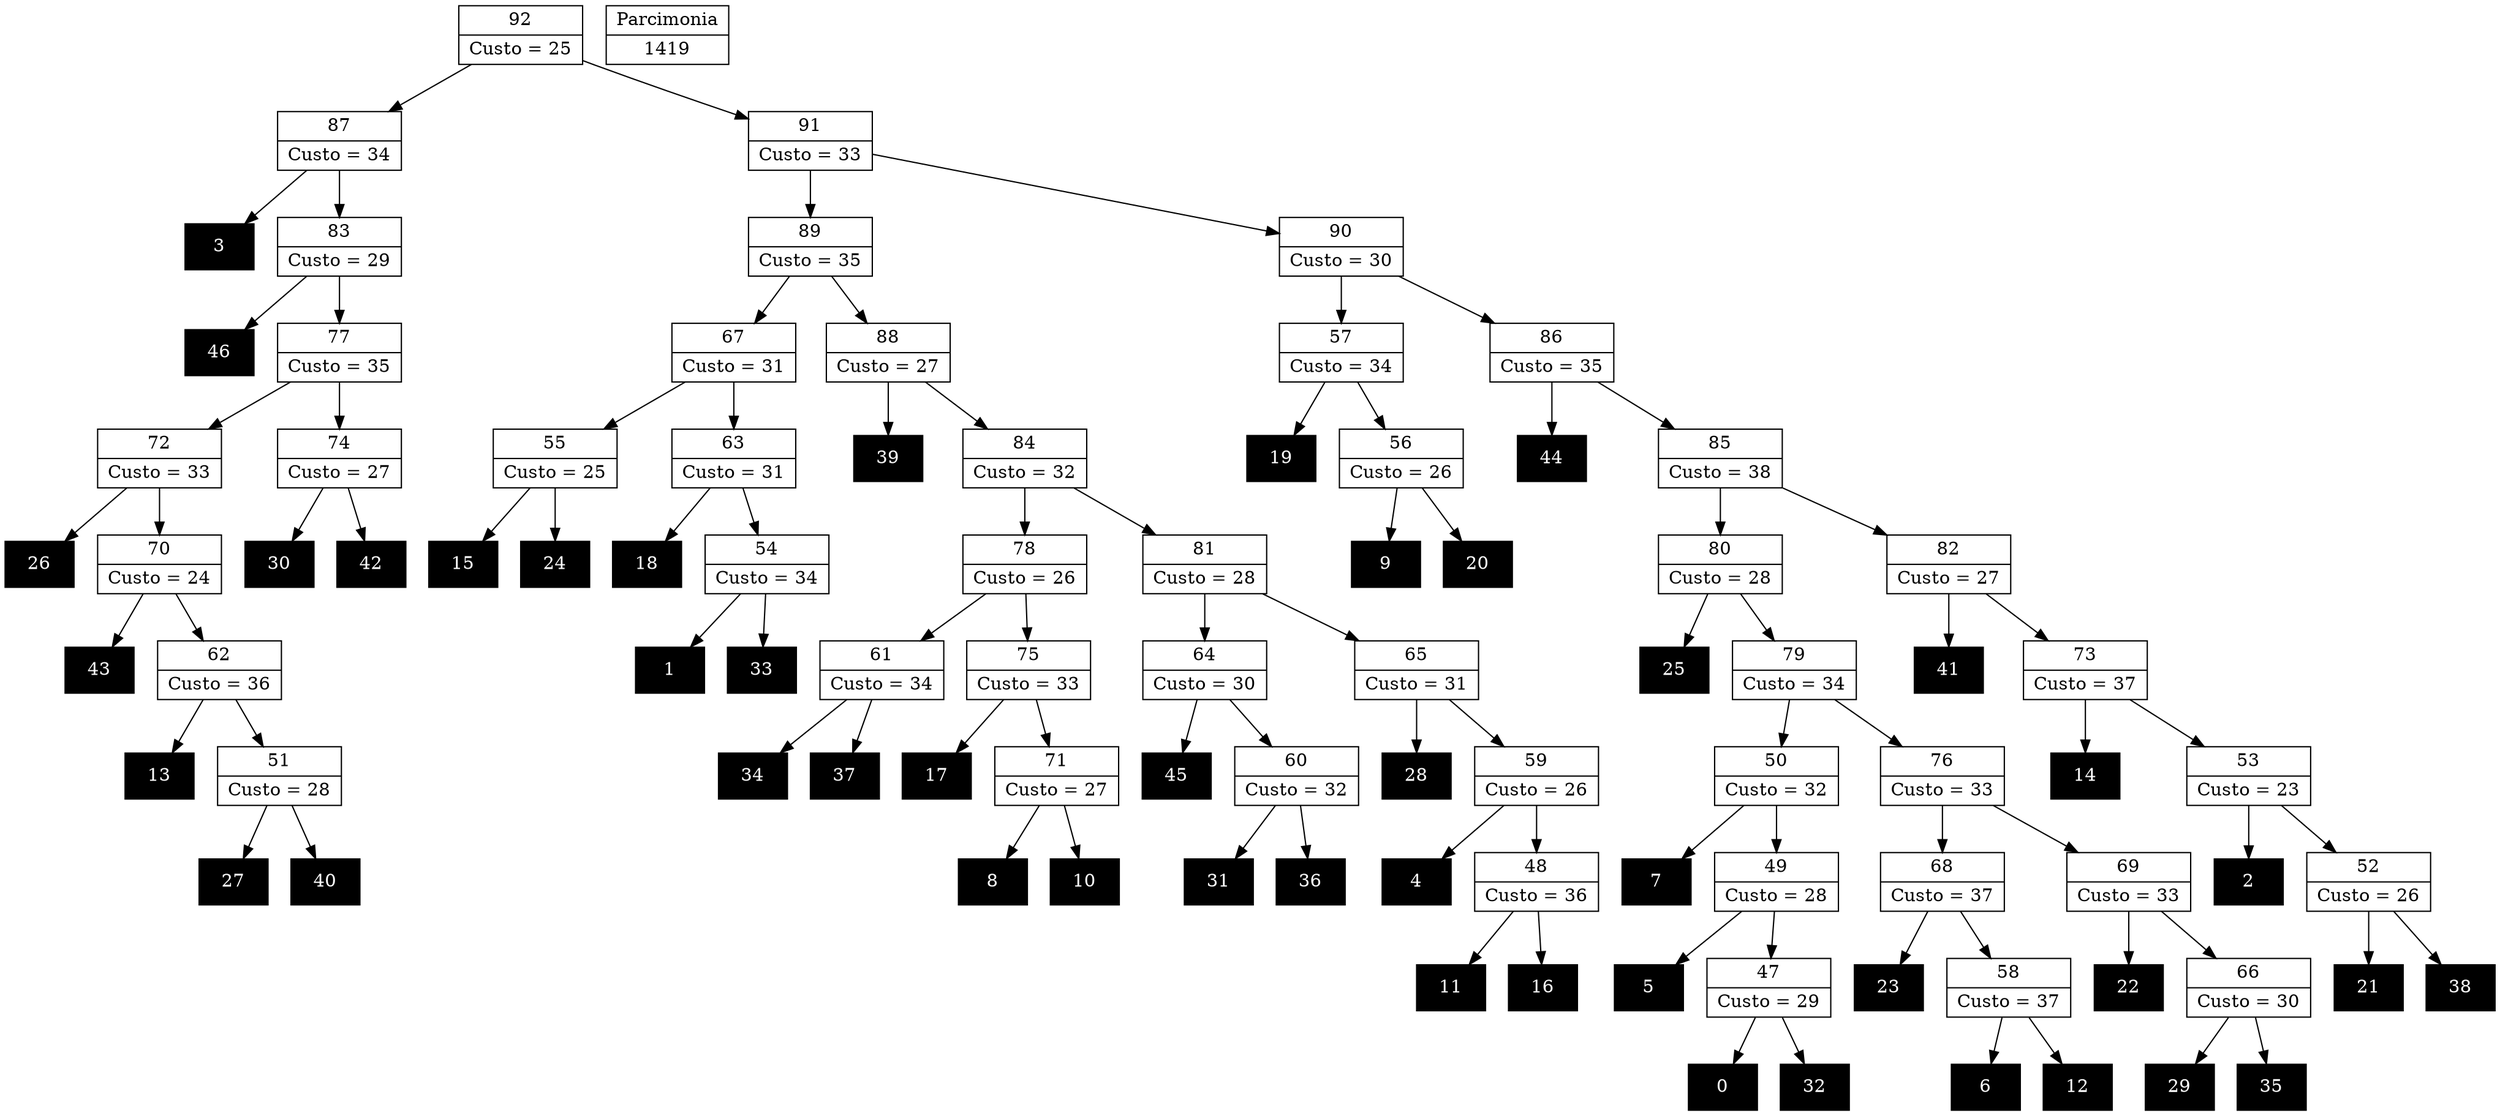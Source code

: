 Digraph G {
0 [shape="record", label="{0}",style=filled, color=black, fontcolor=white,fontsize=14, height=0.5]
1 [shape="record", label="{1}",style=filled, color=black, fontcolor=white,fontsize=14, height=0.5]
2 [shape="record", label="{2}",style=filled, color=black, fontcolor=white,fontsize=14, height=0.5]
3 [shape="record", label="{3}",style=filled, color=black, fontcolor=white,fontsize=14, height=0.5]
4 [shape="record", label="{4}",style=filled, color=black, fontcolor=white,fontsize=14, height=0.5]
5 [shape="record", label="{5}",style=filled, color=black, fontcolor=white,fontsize=14, height=0.5]
6 [shape="record", label="{6}",style=filled, color=black, fontcolor=white,fontsize=14, height=0.5]
7 [shape="record", label="{7}",style=filled, color=black, fontcolor=white,fontsize=14, height=0.5]
8 [shape="record", label="{8}",style=filled, color=black, fontcolor=white,fontsize=14, height=0.5]
9 [shape="record", label="{9}",style=filled, color=black, fontcolor=white,fontsize=14, height=0.5]
10 [shape="record", label="{10}",style=filled, color=black, fontcolor=white,fontsize=14, height=0.5]
11 [shape="record", label="{11}",style=filled, color=black, fontcolor=white,fontsize=14, height=0.5]
12 [shape="record", label="{12}",style=filled, color=black, fontcolor=white,fontsize=14, height=0.5]
13 [shape="record", label="{13}",style=filled, color=black, fontcolor=white,fontsize=14, height=0.5]
14 [shape="record", label="{14}",style=filled, color=black, fontcolor=white,fontsize=14, height=0.5]
15 [shape="record", label="{15}",style=filled, color=black, fontcolor=white,fontsize=14, height=0.5]
16 [shape="record", label="{16}",style=filled, color=black, fontcolor=white,fontsize=14, height=0.5]
17 [shape="record", label="{17}",style=filled, color=black, fontcolor=white,fontsize=14, height=0.5]
18 [shape="record", label="{18}",style=filled, color=black, fontcolor=white,fontsize=14, height=0.5]
19 [shape="record", label="{19}",style=filled, color=black, fontcolor=white,fontsize=14, height=0.5]
20 [shape="record", label="{20}",style=filled, color=black, fontcolor=white,fontsize=14, height=0.5]
21 [shape="record", label="{21}",style=filled, color=black, fontcolor=white,fontsize=14, height=0.5]
22 [shape="record", label="{22}",style=filled, color=black, fontcolor=white,fontsize=14, height=0.5]
23 [shape="record", label="{23}",style=filled, color=black, fontcolor=white,fontsize=14, height=0.5]
24 [shape="record", label="{24}",style=filled, color=black, fontcolor=white,fontsize=14, height=0.5]
25 [shape="record", label="{25}",style=filled, color=black, fontcolor=white,fontsize=14, height=0.5]
26 [shape="record", label="{26}",style=filled, color=black, fontcolor=white,fontsize=14, height=0.5]
27 [shape="record", label="{27}",style=filled, color=black, fontcolor=white,fontsize=14, height=0.5]
28 [shape="record", label="{28}",style=filled, color=black, fontcolor=white,fontsize=14, height=0.5]
29 [shape="record", label="{29}",style=filled, color=black, fontcolor=white,fontsize=14, height=0.5]
30 [shape="record", label="{30}",style=filled, color=black, fontcolor=white,fontsize=14, height=0.5]
31 [shape="record", label="{31}",style=filled, color=black, fontcolor=white,fontsize=14, height=0.5]
32 [shape="record", label="{32}",style=filled, color=black, fontcolor=white,fontsize=14, height=0.5]
33 [shape="record", label="{33}",style=filled, color=black, fontcolor=white,fontsize=14, height=0.5]
34 [shape="record", label="{34}",style=filled, color=black, fontcolor=white,fontsize=14, height=0.5]
35 [shape="record", label="{35}",style=filled, color=black, fontcolor=white,fontsize=14, height=0.5]
36 [shape="record", label="{36}",style=filled, color=black, fontcolor=white,fontsize=14, height=0.5]
37 [shape="record", label="{37}",style=filled, color=black, fontcolor=white,fontsize=14, height=0.5]
38 [shape="record", label="{38}",style=filled, color=black, fontcolor=white,fontsize=14, height=0.5]
39 [shape="record", label="{39}",style=filled, color=black, fontcolor=white,fontsize=14, height=0.5]
40 [shape="record", label="{40}",style=filled, color=black, fontcolor=white,fontsize=14, height=0.5]
41 [shape="record", label="{41}",style=filled, color=black, fontcolor=white,fontsize=14, height=0.5]
42 [shape="record", label="{42}",style=filled, color=black, fontcolor=white,fontsize=14, height=0.5]
43 [shape="record", label="{43}",style=filled, color=black, fontcolor=white,fontsize=14, height=0.5]
44 [shape="record", label="{44}",style=filled, color=black, fontcolor=white,fontsize=14, height=0.5]
45 [shape="record", label="{45}",style=filled, color=black, fontcolor=white,fontsize=14, height=0.5]
46 [shape="record", label="{46}",style=filled, color=black, fontcolor=white,fontsize=14, height=0.5]
47 [shape="record", label="{47|Custo = 29}"]
48 [shape="record", label="{48|Custo = 36}"]
49 [shape="record", label="{49|Custo = 28}"]
50 [shape="record", label="{50|Custo = 32}"]
51 [shape="record", label="{51|Custo = 28}"]
52 [shape="record", label="{52|Custo = 26}"]
53 [shape="record", label="{53|Custo = 23}"]
54 [shape="record", label="{54|Custo = 34}"]
55 [shape="record", label="{55|Custo = 25}"]
56 [shape="record", label="{56|Custo = 26}"]
57 [shape="record", label="{57|Custo = 34}"]
58 [shape="record", label="{58|Custo = 37}"]
59 [shape="record", label="{59|Custo = 26}"]
60 [shape="record", label="{60|Custo = 32}"]
61 [shape="record", label="{61|Custo = 34}"]
62 [shape="record", label="{62|Custo = 36}"]
63 [shape="record", label="{63|Custo = 31}"]
64 [shape="record", label="{64|Custo = 30}"]
65 [shape="record", label="{65|Custo = 31}"]
66 [shape="record", label="{66|Custo = 30}"]
67 [shape="record", label="{67|Custo = 31}"]
68 [shape="record", label="{68|Custo = 37}"]
69 [shape="record", label="{69|Custo = 33}"]
70 [shape="record", label="{70|Custo = 24}"]
71 [shape="record", label="{71|Custo = 27}"]
72 [shape="record", label="{72|Custo = 33}"]
73 [shape="record", label="{73|Custo = 37}"]
74 [shape="record", label="{74|Custo = 27}"]
75 [shape="record", label="{75|Custo = 33}"]
76 [shape="record", label="{76|Custo = 33}"]
77 [shape="record", label="{77|Custo = 35}"]
78 [shape="record", label="{78|Custo = 26}"]
79 [shape="record", label="{79|Custo = 34}"]
80 [shape="record", label="{80|Custo = 28}"]
81 [shape="record", label="{81|Custo = 28}"]
82 [shape="record", label="{82|Custo = 27}"]
83 [shape="record", label="{83|Custo = 29}"]
84 [shape="record", label="{84|Custo = 32}"]
85 [shape="record", label="{85|Custo = 38}"]
86 [shape="record", label="{86|Custo = 35}"]
87 [shape="record", label="{87|Custo = 34}"]
88 [shape="record", label="{88|Custo = 27}"]
89 [shape="record", label="{89|Custo = 35}"]
90 [shape="record", label="{90|Custo = 30}"]
91 [shape="record", label="{91|Custo = 33}"]
92 [shape="record", label="{92|Custo = 25}"]

47->32
47->0
48->16
48->11
49->47
49->5
50->49
50->7
51->40
51->27
52->38
52->21
53->52
53->2
54->33
54->1
55->24
55->15
56->20
56->9
57->56
57->19
58->12
58->6
59->48
59->4
60->36
60->31
61->37
61->34
62->51
62->13
63->54
63->18
64->60
64->45
65->59
65->28
66->35
66->29
67->63
67->55
68->58
68->23
69->66
69->22
70->62
70->43
71->10
71->8
72->70
72->26
73->53
73->14
74->42
74->30
75->71
75->17
76->69
76->68
77->74
77->72
78->75
78->61
79->76
79->50
80->79
80->25
81->65
81->64
82->73
82->41
83->77
83->46
84->81
84->78
85->82
85->80
86->85
86->44
87->83
87->3
88->84
88->39
89->88
89->67
90->86
90->57
91->90
91->89
92->91
92->87

1419 [shape="record", label="{Parcimonia|1419}"]
}